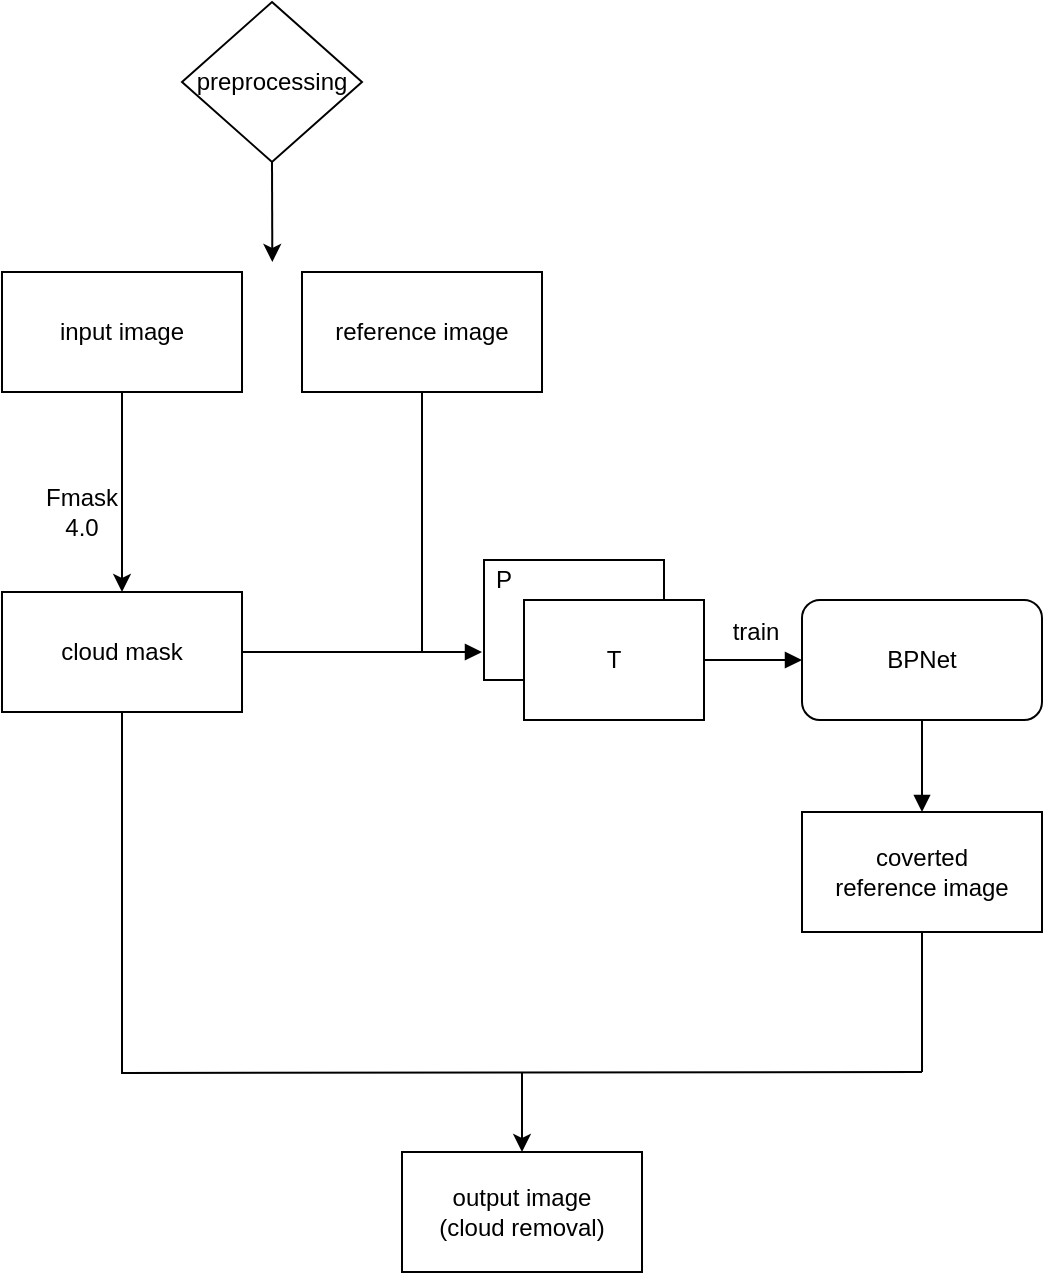 <mxfile version="14.7.0" type="github">
  <diagram id="q63Wy02tJCujxpieCgTo" name="第 1 页">
    <mxGraphModel dx="810" dy="489" grid="1" gridSize="10" guides="1" tooltips="1" connect="1" arrows="1" fold="1" page="1" pageScale="1" pageWidth="827" pageHeight="1169" math="0" shadow="0">
      <root>
        <mxCell id="0" />
        <mxCell id="1" parent="0" />
        <mxCell id="4p-bsqp2JKnxe7APMp1o-17" value="" style="rounded=0;whiteSpace=wrap;html=1;align=left;" vertex="1" parent="1">
          <mxGeometry x="395" y="539" width="90" height="60" as="geometry" />
        </mxCell>
        <mxCell id="4p-bsqp2JKnxe7APMp1o-30" style="edgeStyle=orthogonalEdgeStyle;rounded=0;orthogonalLoop=1;jettySize=auto;html=1;exitX=1;exitY=0.5;exitDx=0;exitDy=0;endArrow=block;endFill=1;" edge="1" parent="1" source="4p-bsqp2JKnxe7APMp1o-18">
          <mxGeometry relative="1" as="geometry">
            <mxPoint x="554" y="589" as="targetPoint" />
          </mxGeometry>
        </mxCell>
        <mxCell id="4p-bsqp2JKnxe7APMp1o-18" value="T" style="rounded=0;whiteSpace=wrap;html=1;" vertex="1" parent="1">
          <mxGeometry x="415" y="559" width="90" height="60" as="geometry" />
        </mxCell>
        <mxCell id="4p-bsqp2JKnxe7APMp1o-7" style="edgeStyle=orthogonalEdgeStyle;rounded=0;orthogonalLoop=1;jettySize=auto;html=1;exitX=0.5;exitY=1;exitDx=0;exitDy=0;" edge="1" parent="1" source="4p-bsqp2JKnxe7APMp1o-5">
          <mxGeometry relative="1" as="geometry">
            <mxPoint x="214" y="555" as="targetPoint" />
          </mxGeometry>
        </mxCell>
        <mxCell id="4p-bsqp2JKnxe7APMp1o-5" value="input image" style="rounded=0;whiteSpace=wrap;html=1;" vertex="1" parent="1">
          <mxGeometry x="154" y="395" width="120" height="60" as="geometry" />
        </mxCell>
        <mxCell id="4p-bsqp2JKnxe7APMp1o-6" value="reference image" style="rounded=0;whiteSpace=wrap;html=1;" vertex="1" parent="1">
          <mxGeometry x="304" y="395" width="120" height="60" as="geometry" />
        </mxCell>
        <mxCell id="4p-bsqp2JKnxe7APMp1o-8" value="Fmask 4.0" style="text;html=1;strokeColor=none;fillColor=none;align=center;verticalAlign=middle;whiteSpace=wrap;rounded=0;" vertex="1" parent="1">
          <mxGeometry x="174" y="505" width="40" height="20" as="geometry" />
        </mxCell>
        <mxCell id="4p-bsqp2JKnxe7APMp1o-10" value="cloud mask" style="rounded=0;whiteSpace=wrap;html=1;" vertex="1" parent="1">
          <mxGeometry x="154" y="555" width="120" height="60" as="geometry" />
        </mxCell>
        <mxCell id="4p-bsqp2JKnxe7APMp1o-27" style="edgeStyle=orthogonalEdgeStyle;rounded=0;orthogonalLoop=1;jettySize=auto;html=1;exitX=0;exitY=0;exitDx=0;exitDy=0;endArrow=block;endFill=1;" edge="1" parent="1" source="4p-bsqp2JKnxe7APMp1o-12">
          <mxGeometry relative="1" as="geometry">
            <mxPoint x="394" y="585" as="targetPoint" />
          </mxGeometry>
        </mxCell>
        <mxCell id="4p-bsqp2JKnxe7APMp1o-12" value="" style="shape=partialRectangle;whiteSpace=wrap;html=1;bottom=0;right=0;fillColor=none;direction=west;" vertex="1" parent="1">
          <mxGeometry x="274" y="455" width="90" height="130" as="geometry" />
        </mxCell>
        <mxCell id="4p-bsqp2JKnxe7APMp1o-19" value="P" style="text;html=1;strokeColor=none;fillColor=none;align=center;verticalAlign=middle;whiteSpace=wrap;rounded=0;" vertex="1" parent="1">
          <mxGeometry x="385" y="539" width="40" height="20" as="geometry" />
        </mxCell>
        <mxCell id="4p-bsqp2JKnxe7APMp1o-33" style="edgeStyle=orthogonalEdgeStyle;rounded=0;orthogonalLoop=1;jettySize=auto;html=1;exitX=0.5;exitY=1;exitDx=0;exitDy=0;endArrow=block;endFill=1;" edge="1" parent="1" source="4p-bsqp2JKnxe7APMp1o-31">
          <mxGeometry relative="1" as="geometry">
            <mxPoint x="614" y="665" as="targetPoint" />
          </mxGeometry>
        </mxCell>
        <mxCell id="4p-bsqp2JKnxe7APMp1o-31" value="BPNet" style="rounded=1;whiteSpace=wrap;html=1;" vertex="1" parent="1">
          <mxGeometry x="554" y="559" width="120" height="60" as="geometry" />
        </mxCell>
        <mxCell id="4p-bsqp2JKnxe7APMp1o-32" value="train" style="text;html=1;strokeColor=none;fillColor=none;align=center;verticalAlign=middle;whiteSpace=wrap;rounded=0;" vertex="1" parent="1">
          <mxGeometry x="511" y="565" width="40" height="20" as="geometry" />
        </mxCell>
        <mxCell id="4p-bsqp2JKnxe7APMp1o-48" style="edgeStyle=orthogonalEdgeStyle;rounded=0;orthogonalLoop=1;jettySize=auto;html=1;exitX=0.5;exitY=1;exitDx=0;exitDy=0;endArrow=none;endFill=0;" edge="1" parent="1" source="4p-bsqp2JKnxe7APMp1o-34">
          <mxGeometry relative="1" as="geometry">
            <mxPoint x="614" y="795" as="targetPoint" />
          </mxGeometry>
        </mxCell>
        <mxCell id="4p-bsqp2JKnxe7APMp1o-34" value="coverted&lt;br&gt;reference image" style="rounded=0;whiteSpace=wrap;html=1;" vertex="1" parent="1">
          <mxGeometry x="554" y="665" width="120" height="60" as="geometry" />
        </mxCell>
        <mxCell id="4p-bsqp2JKnxe7APMp1o-47" style="edgeStyle=orthogonalEdgeStyle;rounded=0;orthogonalLoop=1;jettySize=auto;html=1;entryX=0.5;entryY=1;entryDx=0;entryDy=0;endArrow=none;endFill=0;" edge="1" parent="1" target="4p-bsqp2JKnxe7APMp1o-10">
          <mxGeometry relative="1" as="geometry">
            <mxPoint x="614" y="795" as="sourcePoint" />
          </mxGeometry>
        </mxCell>
        <mxCell id="4p-bsqp2JKnxe7APMp1o-56" value="" style="endArrow=classic;html=1;" edge="1" parent="1">
          <mxGeometry width="50" height="50" relative="1" as="geometry">
            <mxPoint x="414" y="795" as="sourcePoint" />
            <mxPoint x="414" y="835" as="targetPoint" />
          </mxGeometry>
        </mxCell>
        <mxCell id="4p-bsqp2JKnxe7APMp1o-57" value="output image&lt;br&gt;(cloud removal)" style="rounded=0;whiteSpace=wrap;html=1;strokeWidth=1;" vertex="1" parent="1">
          <mxGeometry x="354" y="835" width="120" height="60" as="geometry" />
        </mxCell>
        <mxCell id="4p-bsqp2JKnxe7APMp1o-63" style="edgeStyle=none;rounded=0;orthogonalLoop=1;jettySize=auto;html=1;exitX=0.5;exitY=1;exitDx=0;exitDy=0;endArrow=none;endFill=0;strokeColor=none;" edge="1" parent="1" source="4p-bsqp2JKnxe7APMp1o-61">
          <mxGeometry relative="1" as="geometry">
            <mxPoint x="295" y="380" as="targetPoint" />
          </mxGeometry>
        </mxCell>
        <mxCell id="4p-bsqp2JKnxe7APMp1o-65" style="edgeStyle=none;rounded=0;orthogonalLoop=1;jettySize=auto;html=1;exitX=0.5;exitY=1;exitDx=0;exitDy=0;endArrow=classic;endFill=1;startArrow=none;startFill=0;" edge="1" parent="1" source="4p-bsqp2JKnxe7APMp1o-61">
          <mxGeometry relative="1" as="geometry">
            <mxPoint x="289.167" y="390" as="targetPoint" />
          </mxGeometry>
        </mxCell>
        <mxCell id="4p-bsqp2JKnxe7APMp1o-61" value="&lt;span&gt;preprocessing&lt;/span&gt;" style="rhombus;whiteSpace=wrap;html=1;strokeWidth=1;" vertex="1" parent="1">
          <mxGeometry x="244" y="260" width="90" height="80" as="geometry" />
        </mxCell>
      </root>
    </mxGraphModel>
  </diagram>
</mxfile>
